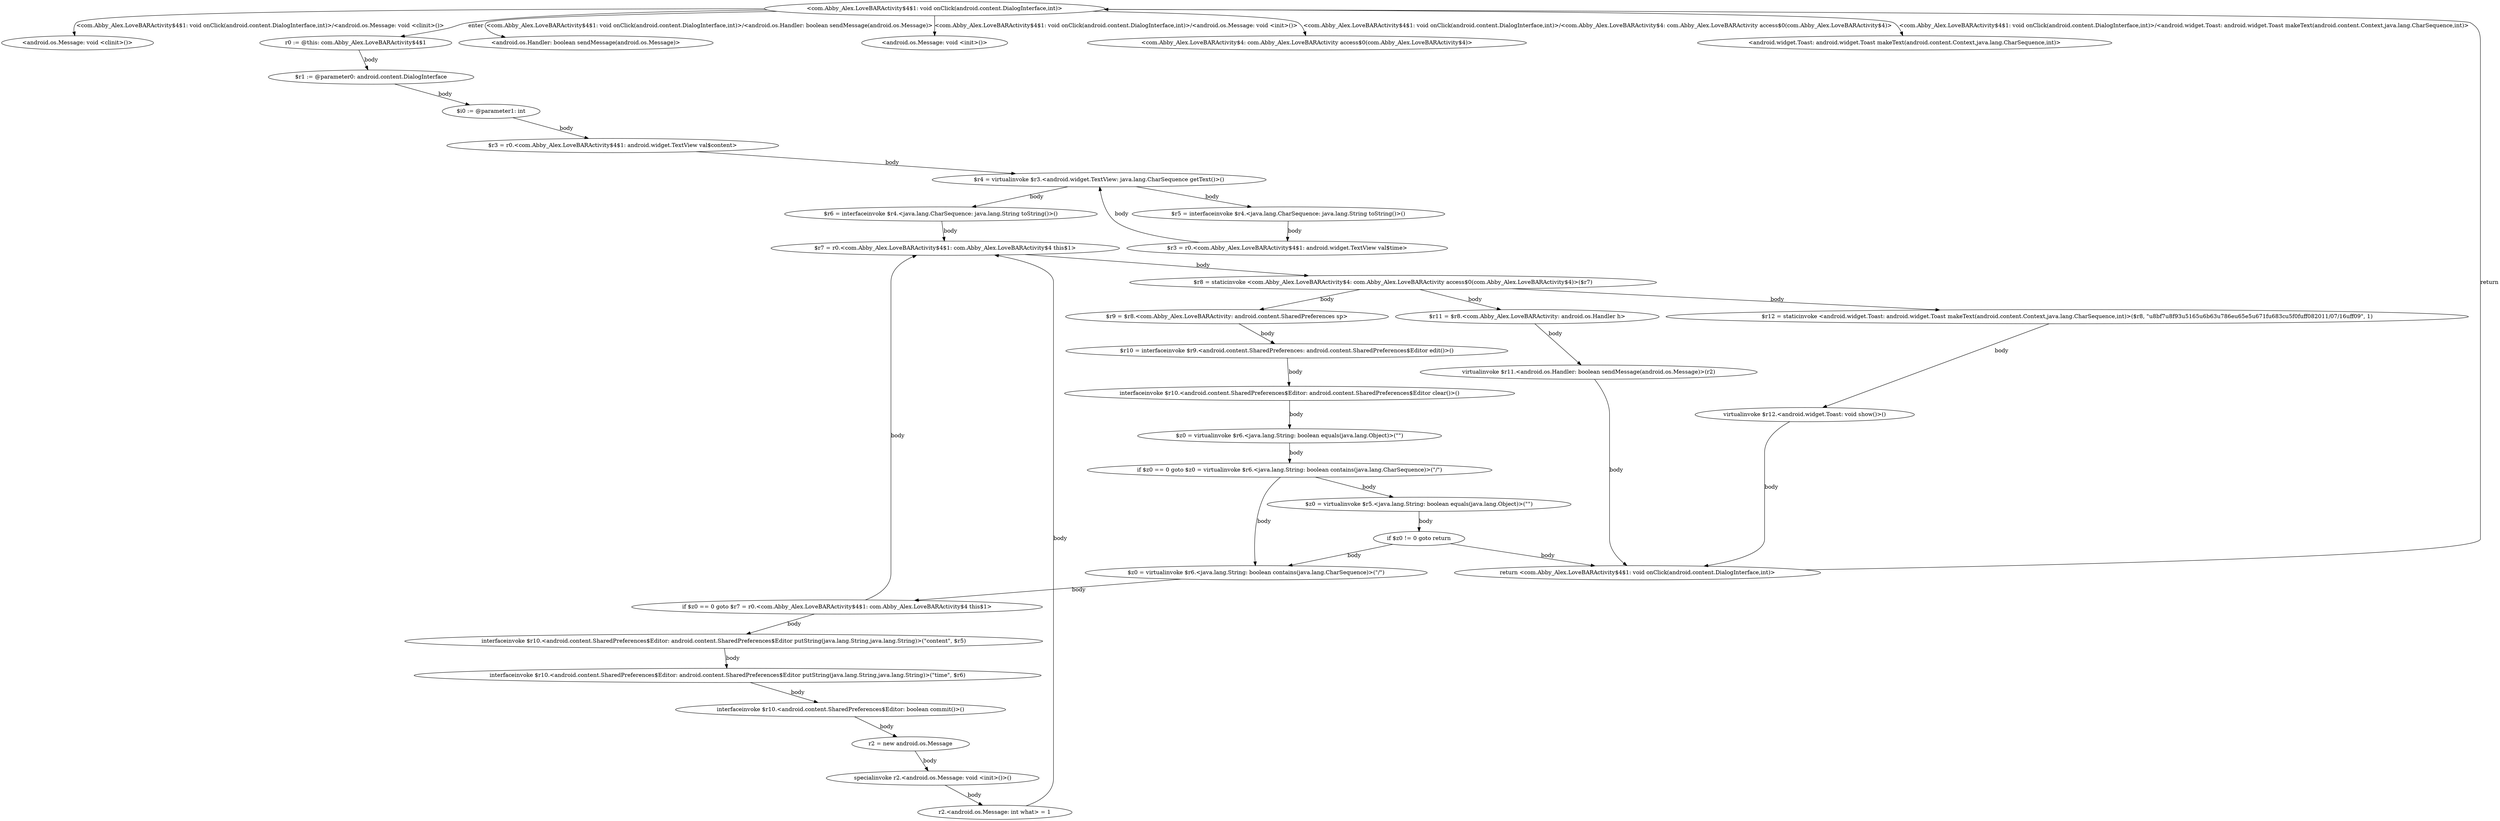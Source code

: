 digraph "<com.Abby_Alex.LoveBARActivity$4$1: void onClick(android.content.DialogInterface,int)> -" {
    "<com.Abby_Alex.LoveBARActivity$4$1: void onClick(android.content.DialogInterface,int)>";
    "<android.os.Message: void <clinit>()>";
    "<com.Abby_Alex.LoveBARActivity$4$1: void onClick(android.content.DialogInterface,int)>"->"<android.os.Message: void <clinit>()>" [label="<com.Abby_Alex.LoveBARActivity$4$1: void onClick(android.content.DialogInterface,int)>/<android.os.Message: void <clinit>()>",];
    "r0 := @this: com.Abby_Alex.LoveBARActivity$4$1";
    "<com.Abby_Alex.LoveBARActivity$4$1: void onClick(android.content.DialogInterface,int)>"->"r0 := @this: com.Abby_Alex.LoveBARActivity$4$1" [label="enter",];
    "$r1 := @parameter0: android.content.DialogInterface";
    "r0 := @this: com.Abby_Alex.LoveBARActivity$4$1"->"$r1 := @parameter0: android.content.DialogInterface" [label="body",];
    "$i0 := @parameter1: int";
    "$r1 := @parameter0: android.content.DialogInterface"->"$i0 := @parameter1: int" [label="body",];
    "$r3 = r0.<com.Abby_Alex.LoveBARActivity$4$1: android.widget.TextView val$content>";
    "$i0 := @parameter1: int"->"$r3 = r0.<com.Abby_Alex.LoveBARActivity$4$1: android.widget.TextView val$content>" [label="body",];
    "$r4 = virtualinvoke $r3.<android.widget.TextView: java.lang.CharSequence getText()>()";
    "$r3 = r0.<com.Abby_Alex.LoveBARActivity$4$1: android.widget.TextView val$content>"->"$r4 = virtualinvoke $r3.<android.widget.TextView: java.lang.CharSequence getText()>()" [label="body",];
    "$r5 = interfaceinvoke $r4.<java.lang.CharSequence: java.lang.String toString()>()";
    "$r4 = virtualinvoke $r3.<android.widget.TextView: java.lang.CharSequence getText()>()"->"$r5 = interfaceinvoke $r4.<java.lang.CharSequence: java.lang.String toString()>()" [label="body",];
    "$r3 = r0.<com.Abby_Alex.LoveBARActivity$4$1: android.widget.TextView val$time>";
    "$r5 = interfaceinvoke $r4.<java.lang.CharSequence: java.lang.String toString()>()"->"$r3 = r0.<com.Abby_Alex.LoveBARActivity$4$1: android.widget.TextView val$time>" [label="body",];
    "$r3 = r0.<com.Abby_Alex.LoveBARActivity$4$1: android.widget.TextView val$time>"->"$r4 = virtualinvoke $r3.<android.widget.TextView: java.lang.CharSequence getText()>()" [label="body",];
    "$r6 = interfaceinvoke $r4.<java.lang.CharSequence: java.lang.String toString()>()";
    "$r4 = virtualinvoke $r3.<android.widget.TextView: java.lang.CharSequence getText()>()"->"$r6 = interfaceinvoke $r4.<java.lang.CharSequence: java.lang.String toString()>()" [label="body",];
    "$r7 = r0.<com.Abby_Alex.LoveBARActivity$4$1: com.Abby_Alex.LoveBARActivity$4 this$1>";
    "$r6 = interfaceinvoke $r4.<java.lang.CharSequence: java.lang.String toString()>()"->"$r7 = r0.<com.Abby_Alex.LoveBARActivity$4$1: com.Abby_Alex.LoveBARActivity$4 this$1>" [label="body",];
    "$r8 = staticinvoke <com.Abby_Alex.LoveBARActivity$4: com.Abby_Alex.LoveBARActivity access$0(com.Abby_Alex.LoveBARActivity$4)>($r7)";
    "$r7 = r0.<com.Abby_Alex.LoveBARActivity$4$1: com.Abby_Alex.LoveBARActivity$4 this$1>"->"$r8 = staticinvoke <com.Abby_Alex.LoveBARActivity$4: com.Abby_Alex.LoveBARActivity access$0(com.Abby_Alex.LoveBARActivity$4)>($r7)" [label="body",];
    "$r9 = $r8.<com.Abby_Alex.LoveBARActivity: android.content.SharedPreferences sp>";
    "$r8 = staticinvoke <com.Abby_Alex.LoveBARActivity$4: com.Abby_Alex.LoveBARActivity access$0(com.Abby_Alex.LoveBARActivity$4)>($r7)"->"$r9 = $r8.<com.Abby_Alex.LoveBARActivity: android.content.SharedPreferences sp>" [label="body",];
    "$r10 = interfaceinvoke $r9.<android.content.SharedPreferences: android.content.SharedPreferences$Editor edit()>()";
    "$r9 = $r8.<com.Abby_Alex.LoveBARActivity: android.content.SharedPreferences sp>"->"$r10 = interfaceinvoke $r9.<android.content.SharedPreferences: android.content.SharedPreferences$Editor edit()>()" [label="body",];
    "interfaceinvoke $r10.<android.content.SharedPreferences$Editor: android.content.SharedPreferences$Editor clear()>()";
    "$r10 = interfaceinvoke $r9.<android.content.SharedPreferences: android.content.SharedPreferences$Editor edit()>()"->"interfaceinvoke $r10.<android.content.SharedPreferences$Editor: android.content.SharedPreferences$Editor clear()>()" [label="body",];
    "$z0 = virtualinvoke $r6.<java.lang.String: boolean equals(java.lang.Object)>(\"\")";
    "interfaceinvoke $r10.<android.content.SharedPreferences$Editor: android.content.SharedPreferences$Editor clear()>()"->"$z0 = virtualinvoke $r6.<java.lang.String: boolean equals(java.lang.Object)>(\"\")" [label="body",];
    "if $z0 == 0 goto $z0 = virtualinvoke $r6.<java.lang.String: boolean contains(java.lang.CharSequence)>(\"/\")";
    "$z0 = virtualinvoke $r6.<java.lang.String: boolean equals(java.lang.Object)>(\"\")"->"if $z0 == 0 goto $z0 = virtualinvoke $r6.<java.lang.String: boolean contains(java.lang.CharSequence)>(\"/\")" [label="body",];
    "$z0 = virtualinvoke $r5.<java.lang.String: boolean equals(java.lang.Object)>(\"\")";
    "if $z0 == 0 goto $z0 = virtualinvoke $r6.<java.lang.String: boolean contains(java.lang.CharSequence)>(\"/\")"->"$z0 = virtualinvoke $r5.<java.lang.String: boolean equals(java.lang.Object)>(\"\")" [label="body",];
    "if $z0 != 0 goto return";
    "$z0 = virtualinvoke $r5.<java.lang.String: boolean equals(java.lang.Object)>(\"\")"->"if $z0 != 0 goto return" [label="body",];
    "$z0 = virtualinvoke $r6.<java.lang.String: boolean contains(java.lang.CharSequence)>(\"/\")";
    "if $z0 != 0 goto return"->"$z0 = virtualinvoke $r6.<java.lang.String: boolean contains(java.lang.CharSequence)>(\"/\")" [label="body",];
    "if $z0 == 0 goto $r7 = r0.<com.Abby_Alex.LoveBARActivity$4$1: com.Abby_Alex.LoveBARActivity$4 this$1>";
    "$z0 = virtualinvoke $r6.<java.lang.String: boolean contains(java.lang.CharSequence)>(\"/\")"->"if $z0 == 0 goto $r7 = r0.<com.Abby_Alex.LoveBARActivity$4$1: com.Abby_Alex.LoveBARActivity$4 this$1>" [label="body",];
    "interfaceinvoke $r10.<android.content.SharedPreferences$Editor: android.content.SharedPreferences$Editor putString(java.lang.String,java.lang.String)>(\"content\", $r5)";
    "if $z0 == 0 goto $r7 = r0.<com.Abby_Alex.LoveBARActivity$4$1: com.Abby_Alex.LoveBARActivity$4 this$1>"->"interfaceinvoke $r10.<android.content.SharedPreferences$Editor: android.content.SharedPreferences$Editor putString(java.lang.String,java.lang.String)>(\"content\", $r5)" [label="body",];
    "interfaceinvoke $r10.<android.content.SharedPreferences$Editor: android.content.SharedPreferences$Editor putString(java.lang.String,java.lang.String)>(\"time\", $r6)";
    "interfaceinvoke $r10.<android.content.SharedPreferences$Editor: android.content.SharedPreferences$Editor putString(java.lang.String,java.lang.String)>(\"content\", $r5)"->"interfaceinvoke $r10.<android.content.SharedPreferences$Editor: android.content.SharedPreferences$Editor putString(java.lang.String,java.lang.String)>(\"time\", $r6)" [label="body",];
    "interfaceinvoke $r10.<android.content.SharedPreferences$Editor: boolean commit()>()";
    "interfaceinvoke $r10.<android.content.SharedPreferences$Editor: android.content.SharedPreferences$Editor putString(java.lang.String,java.lang.String)>(\"time\", $r6)"->"interfaceinvoke $r10.<android.content.SharedPreferences$Editor: boolean commit()>()" [label="body",];
    "r2 = new android.os.Message";
    "interfaceinvoke $r10.<android.content.SharedPreferences$Editor: boolean commit()>()"->"r2 = new android.os.Message" [label="body",];
    "specialinvoke r2.<android.os.Message: void <init>()>()";
    "r2 = new android.os.Message"->"specialinvoke r2.<android.os.Message: void <init>()>()" [label="body",];
    "r2.<android.os.Message: int what> = 1";
    "specialinvoke r2.<android.os.Message: void <init>()>()"->"r2.<android.os.Message: int what> = 1" [label="body",];
    "r2.<android.os.Message: int what> = 1"->"$r7 = r0.<com.Abby_Alex.LoveBARActivity$4$1: com.Abby_Alex.LoveBARActivity$4 this$1>" [label="body",];
    "$r11 = $r8.<com.Abby_Alex.LoveBARActivity: android.os.Handler h>";
    "$r8 = staticinvoke <com.Abby_Alex.LoveBARActivity$4: com.Abby_Alex.LoveBARActivity access$0(com.Abby_Alex.LoveBARActivity$4)>($r7)"->"$r11 = $r8.<com.Abby_Alex.LoveBARActivity: android.os.Handler h>" [label="body",];
    "virtualinvoke $r11.<android.os.Handler: boolean sendMessage(android.os.Message)>(r2)";
    "$r11 = $r8.<com.Abby_Alex.LoveBARActivity: android.os.Handler h>"->"virtualinvoke $r11.<android.os.Handler: boolean sendMessage(android.os.Message)>(r2)" [label="body",];
    "return <com.Abby_Alex.LoveBARActivity$4$1: void onClick(android.content.DialogInterface,int)>";
    "virtualinvoke $r11.<android.os.Handler: boolean sendMessage(android.os.Message)>(r2)"->"return <com.Abby_Alex.LoveBARActivity$4$1: void onClick(android.content.DialogInterface,int)>" [label="body",];
    "return <com.Abby_Alex.LoveBARActivity$4$1: void onClick(android.content.DialogInterface,int)>"->"<com.Abby_Alex.LoveBARActivity$4$1: void onClick(android.content.DialogInterface,int)>" [label="return",];
    "if $z0 == 0 goto $r7 = r0.<com.Abby_Alex.LoveBARActivity$4$1: com.Abby_Alex.LoveBARActivity$4 this$1>"->"$r7 = r0.<com.Abby_Alex.LoveBARActivity$4$1: com.Abby_Alex.LoveBARActivity$4 this$1>" [label="body",];
    "$r12 = staticinvoke <android.widget.Toast: android.widget.Toast makeText(android.content.Context,java.lang.CharSequence,int)>($r8, \"\u8bf7\u8f93\u5165\u6b63\u786e\u65e5\u671f\u683c\u5f0f\uff082011/07/16\uff09\", 1)";
    "$r8 = staticinvoke <com.Abby_Alex.LoveBARActivity$4: com.Abby_Alex.LoveBARActivity access$0(com.Abby_Alex.LoveBARActivity$4)>($r7)"->"$r12 = staticinvoke <android.widget.Toast: android.widget.Toast makeText(android.content.Context,java.lang.CharSequence,int)>($r8, \"\u8bf7\u8f93\u5165\u6b63\u786e\u65e5\u671f\u683c\u5f0f\uff082011/07/16\uff09\", 1)" [label="body",];
    "virtualinvoke $r12.<android.widget.Toast: void show()>()";
    "$r12 = staticinvoke <android.widget.Toast: android.widget.Toast makeText(android.content.Context,java.lang.CharSequence,int)>($r8, \"\u8bf7\u8f93\u5165\u6b63\u786e\u65e5\u671f\u683c\u5f0f\uff082011/07/16\uff09\", 1)"->"virtualinvoke $r12.<android.widget.Toast: void show()>()" [label="body",];
    "virtualinvoke $r12.<android.widget.Toast: void show()>()"->"return <com.Abby_Alex.LoveBARActivity$4$1: void onClick(android.content.DialogInterface,int)>" [label="body",];
    "if $z0 != 0 goto return"->"return <com.Abby_Alex.LoveBARActivity$4$1: void onClick(android.content.DialogInterface,int)>" [label="body",];
    "if $z0 == 0 goto $z0 = virtualinvoke $r6.<java.lang.String: boolean contains(java.lang.CharSequence)>(\"/\")"->"$z0 = virtualinvoke $r6.<java.lang.String: boolean contains(java.lang.CharSequence)>(\"/\")" [label="body",];
    "<android.os.Handler: boolean sendMessage(android.os.Message)>";
    "<com.Abby_Alex.LoveBARActivity$4$1: void onClick(android.content.DialogInterface,int)>"->"<android.os.Handler: boolean sendMessage(android.os.Message)>" [label="<com.Abby_Alex.LoveBARActivity$4$1: void onClick(android.content.DialogInterface,int)>/<android.os.Handler: boolean sendMessage(android.os.Message)>",];
    "<android.os.Message: void <init>()>";
    "<com.Abby_Alex.LoveBARActivity$4$1: void onClick(android.content.DialogInterface,int)>"->"<android.os.Message: void <init>()>" [label="<com.Abby_Alex.LoveBARActivity$4$1: void onClick(android.content.DialogInterface,int)>/<android.os.Message: void <init>()>",];
    "<com.Abby_Alex.LoveBARActivity$4: com.Abby_Alex.LoveBARActivity access$0(com.Abby_Alex.LoveBARActivity$4)>";
    "<com.Abby_Alex.LoveBARActivity$4$1: void onClick(android.content.DialogInterface,int)>"->"<com.Abby_Alex.LoveBARActivity$4: com.Abby_Alex.LoveBARActivity access$0(com.Abby_Alex.LoveBARActivity$4)>" [label="<com.Abby_Alex.LoveBARActivity$4$1: void onClick(android.content.DialogInterface,int)>/<com.Abby_Alex.LoveBARActivity$4: com.Abby_Alex.LoveBARActivity access$0(com.Abby_Alex.LoveBARActivity$4)>",];
    "<android.widget.Toast: android.widget.Toast makeText(android.content.Context,java.lang.CharSequence,int)>";
    "<com.Abby_Alex.LoveBARActivity$4$1: void onClick(android.content.DialogInterface,int)>"->"<android.widget.Toast: android.widget.Toast makeText(android.content.Context,java.lang.CharSequence,int)>" [label="<com.Abby_Alex.LoveBARActivity$4$1: void onClick(android.content.DialogInterface,int)>/<android.widget.Toast: android.widget.Toast makeText(android.content.Context,java.lang.CharSequence,int)>",];
}
